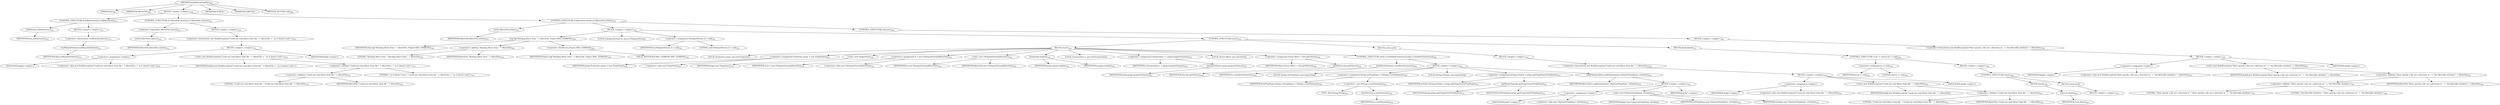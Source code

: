 digraph "readFiltersFromFile" {  
"474" [label = <(METHOD,readFiltersFromFile)<SUB>309</SUB>> ]
"73" [label = <(PARAM,this)<SUB>309</SUB>> ]
"475" [label = <(PARAM,File filtersFile)<SUB>309</SUB>> ]
"476" [label = <(BLOCK,&lt;empty&gt;,&lt;empty&gt;)<SUB>309</SUB>> ]
"477" [label = <(CONTROL_STRUCTURE,if (isReference()),if (isReference()))<SUB>310</SUB>> ]
"478" [label = <(isReference,isReference())<SUB>310</SUB>> ]
"72" [label = <(IDENTIFIER,this,isReference())<SUB>310</SUB>> ]
"479" [label = <(BLOCK,&lt;empty&gt;,&lt;empty&gt;)<SUB>310</SUB>> ]
"480" [label = <(&lt;operator&gt;.throw,throw tooManyAttributes();)<SUB>311</SUB>> ]
"481" [label = <(tooManyAttributes,tooManyAttributes())<SUB>311</SUB>> ]
"74" [label = <(IDENTIFIER,this,tooManyAttributes())<SUB>311</SUB>> ]
"482" [label = <(CONTROL_STRUCTURE,if (!filtersFile.exists()),if (!filtersFile.exists()))<SUB>314</SUB>> ]
"483" [label = <(&lt;operator&gt;.logicalNot,!filtersFile.exists())<SUB>314</SUB>> ]
"484" [label = <(exists,filtersFile.exists())<SUB>314</SUB>> ]
"485" [label = <(IDENTIFIER,filtersFile,filtersFile.exists())<SUB>314</SUB>> ]
"486" [label = <(BLOCK,&lt;empty&gt;,&lt;empty&gt;)<SUB>314</SUB>> ]
"487" [label = <(&lt;operator&gt;.throw,throw new BuildException(&quot;Could not read filters from file &quot; + filtersFile + &quot; as it doesn't exist.&quot;);)<SUB>315</SUB>> ]
"488" [label = <(BLOCK,&lt;empty&gt;,&lt;empty&gt;)<SUB>315</SUB>> ]
"489" [label = <(&lt;operator&gt;.assignment,&lt;empty&gt;)> ]
"490" [label = <(IDENTIFIER,$obj4,&lt;empty&gt;)> ]
"491" [label = <(&lt;operator&gt;.alloc,new BuildException(&quot;Could not read filters from file &quot; + filtersFile + &quot; as it doesn't exist.&quot;))<SUB>315</SUB>> ]
"492" [label = <(&lt;init&gt;,new BuildException(&quot;Could not read filters from file &quot; + filtersFile + &quot; as it doesn't exist.&quot;))<SUB>315</SUB>> ]
"493" [label = <(IDENTIFIER,$obj4,new BuildException(&quot;Could not read filters from file &quot; + filtersFile + &quot; as it doesn't exist.&quot;))> ]
"494" [label = <(&lt;operator&gt;.addition,&quot;Could not read filters from file &quot; + filtersFile + &quot; as it doesn't exist.&quot;)<SUB>315</SUB>> ]
"495" [label = <(&lt;operator&gt;.addition,&quot;Could not read filters from file &quot; + filtersFile)<SUB>315</SUB>> ]
"496" [label = <(LITERAL,&quot;Could not read filters from file &quot;,&quot;Could not read filters from file &quot; + filtersFile)<SUB>315</SUB>> ]
"497" [label = <(IDENTIFIER,filtersFile,&quot;Could not read filters from file &quot; + filtersFile)<SUB>316</SUB>> ]
"498" [label = <(LITERAL,&quot; as it doesn't exist.&quot;,&quot;Could not read filters from file &quot; + filtersFile + &quot; as it doesn't exist.&quot;)<SUB>316</SUB>> ]
"499" [label = <(IDENTIFIER,$obj4,&lt;empty&gt;)> ]
"500" [label = <(CONTROL_STRUCTURE,if (filtersFile.isFile()),if (filtersFile.isFile()))<SUB>319</SUB>> ]
"501" [label = <(isFile,filtersFile.isFile())<SUB>319</SUB>> ]
"502" [label = <(IDENTIFIER,filtersFile,filtersFile.isFile())<SUB>319</SUB>> ]
"503" [label = <(BLOCK,&lt;empty&gt;,&lt;empty&gt;)<SUB>319</SUB>> ]
"504" [label = <(log,log(&quot;Reading filters from &quot; + filtersFile, Project.MSG_VERBOSE))<SUB>320</SUB>> ]
"75" [label = <(IDENTIFIER,this,log(&quot;Reading filters from &quot; + filtersFile, Project.MSG_VERBOSE))<SUB>320</SUB>> ]
"505" [label = <(&lt;operator&gt;.addition,&quot;Reading filters from &quot; + filtersFile)<SUB>320</SUB>> ]
"506" [label = <(LITERAL,&quot;Reading filters from &quot;,&quot;Reading filters from &quot; + filtersFile)<SUB>320</SUB>> ]
"507" [label = <(IDENTIFIER,filtersFile,&quot;Reading filters from &quot; + filtersFile)<SUB>320</SUB>> ]
"508" [label = <(&lt;operator&gt;.fieldAccess,Project.MSG_VERBOSE)<SUB>320</SUB>> ]
"509" [label = <(IDENTIFIER,Project,log(&quot;Reading filters from &quot; + filtersFile, Project.MSG_VERBOSE))<SUB>320</SUB>> ]
"510" [label = <(FIELD_IDENTIFIER,MSG_VERBOSE,MSG_VERBOSE)<SUB>320</SUB>> ]
"79" [label = <(LOCAL,FileInputStream in: java.io.FileInputStream)> ]
"511" [label = <(&lt;operator&gt;.assignment,FileInputStream in = null)<SUB>321</SUB>> ]
"512" [label = <(IDENTIFIER,in,FileInputStream in = null)<SUB>321</SUB>> ]
"513" [label = <(LITERAL,null,FileInputStream in = null)<SUB>321</SUB>> ]
"514" [label = <(CONTROL_STRUCTURE,try,try)<SUB>322</SUB>> ]
"515" [label = <(BLOCK,try,try)<SUB>322</SUB>> ]
"77" [label = <(LOCAL,Properties props: java.util.Properties)> ]
"516" [label = <(&lt;operator&gt;.assignment,Properties props = new Properties())<SUB>323</SUB>> ]
"517" [label = <(IDENTIFIER,props,Properties props = new Properties())<SUB>323</SUB>> ]
"518" [label = <(&lt;operator&gt;.alloc,new Properties())<SUB>323</SUB>> ]
"519" [label = <(&lt;init&gt;,new Properties())<SUB>323</SUB>> ]
"76" [label = <(IDENTIFIER,props,new Properties())<SUB>323</SUB>> ]
"520" [label = <(&lt;operator&gt;.assignment,in = new FileInputStream(filtersFile))<SUB>324</SUB>> ]
"521" [label = <(IDENTIFIER,in,in = new FileInputStream(filtersFile))<SUB>324</SUB>> ]
"522" [label = <(&lt;operator&gt;.alloc,new FileInputStream(filtersFile))<SUB>324</SUB>> ]
"523" [label = <(&lt;init&gt;,new FileInputStream(filtersFile))<SUB>324</SUB>> ]
"78" [label = <(IDENTIFIER,in,new FileInputStream(filtersFile))<SUB>324</SUB>> ]
"524" [label = <(IDENTIFIER,filtersFile,new FileInputStream(filtersFile))<SUB>324</SUB>> ]
"525" [label = <(load,props.load(in))<SUB>325</SUB>> ]
"526" [label = <(IDENTIFIER,props,props.load(in))<SUB>325</SUB>> ]
"527" [label = <(IDENTIFIER,in,props.load(in))<SUB>325</SUB>> ]
"528" [label = <(LOCAL,Enumeration e: java.util.Enumeration)> ]
"529" [label = <(&lt;operator&gt;.assignment,Enumeration e = props.propertyNames())<SUB>327</SUB>> ]
"530" [label = <(IDENTIFIER,e,Enumeration e = props.propertyNames())<SUB>327</SUB>> ]
"531" [label = <(propertyNames,props.propertyNames())<SUB>327</SUB>> ]
"532" [label = <(IDENTIFIER,props,props.propertyNames())<SUB>327</SUB>> ]
"533" [label = <(LOCAL,Vector filters: java.util.Vector)> ]
"534" [label = <(&lt;operator&gt;.assignment,Vector filters = this.getFilters())<SUB>328</SUB>> ]
"535" [label = <(IDENTIFIER,filters,Vector filters = this.getFilters())<SUB>328</SUB>> ]
"536" [label = <(getFilters,this.getFilters())<SUB>328</SUB>> ]
"80" [label = <(IDENTIFIER,this,this.getFilters())<SUB>328</SUB>> ]
"537" [label = <(CONTROL_STRUCTURE,while (e.hasMoreElements()),while (e.hasMoreElements()))<SUB>329</SUB>> ]
"538" [label = <(hasMoreElements,e.hasMoreElements())<SUB>329</SUB>> ]
"539" [label = <(IDENTIFIER,e,e.hasMoreElements())<SUB>329</SUB>> ]
"540" [label = <(BLOCK,&lt;empty&gt;,&lt;empty&gt;)<SUB>329</SUB>> ]
"541" [label = <(LOCAL,String strPropName: java.lang.String)> ]
"542" [label = <(&lt;operator&gt;.assignment,String strPropName = (String) e.nextElement())<SUB>330</SUB>> ]
"543" [label = <(IDENTIFIER,strPropName,String strPropName = (String) e.nextElement())<SUB>330</SUB>> ]
"544" [label = <(&lt;operator&gt;.cast,(String) e.nextElement())<SUB>330</SUB>> ]
"545" [label = <(TYPE_REF,String,String)<SUB>330</SUB>> ]
"546" [label = <(nextElement,e.nextElement())<SUB>330</SUB>> ]
"547" [label = <(IDENTIFIER,e,e.nextElement())<SUB>330</SUB>> ]
"548" [label = <(LOCAL,String strValue: java.lang.String)> ]
"549" [label = <(&lt;operator&gt;.assignment,String strValue = props.getProperty(strPropName))<SUB>331</SUB>> ]
"550" [label = <(IDENTIFIER,strValue,String strValue = props.getProperty(strPropName))<SUB>331</SUB>> ]
"551" [label = <(getProperty,props.getProperty(strPropName))<SUB>331</SUB>> ]
"552" [label = <(IDENTIFIER,props,props.getProperty(strPropName))<SUB>331</SUB>> ]
"553" [label = <(IDENTIFIER,strPropName,props.getProperty(strPropName))<SUB>331</SUB>> ]
"554" [label = <(addElement,filters.addElement(new Filter(strPropName, strValue)))<SUB>332</SUB>> ]
"555" [label = <(IDENTIFIER,filters,filters.addElement(new Filter(strPropName, strValue)))<SUB>332</SUB>> ]
"556" [label = <(BLOCK,&lt;empty&gt;,&lt;empty&gt;)<SUB>332</SUB>> ]
"557" [label = <(&lt;operator&gt;.assignment,&lt;empty&gt;)> ]
"558" [label = <(IDENTIFIER,$obj7,&lt;empty&gt;)> ]
"559" [label = <(&lt;operator&gt;.alloc,new Filter(strPropName, strValue))<SUB>332</SUB>> ]
"560" [label = <(&lt;init&gt;,new Filter(strPropName, strValue))<SUB>332</SUB>> ]
"561" [label = <(IDENTIFIER,$obj7,new Filter(strPropName, strValue))> ]
"562" [label = <(IDENTIFIER,strPropName,new Filter(strPropName, strValue))<SUB>332</SUB>> ]
"563" [label = <(IDENTIFIER,strValue,new Filter(strPropName, strValue))<SUB>332</SUB>> ]
"564" [label = <(IDENTIFIER,$obj7,&lt;empty&gt;)> ]
"565" [label = <(BLOCK,catch,catch)> ]
"566" [label = <(BLOCK,&lt;empty&gt;,&lt;empty&gt;)<SUB>334</SUB>> ]
"567" [label = <(&lt;operator&gt;.throw,throw new BuildException(&quot;Could not read filters from file: &quot; + filtersFile);)<SUB>335</SUB>> ]
"568" [label = <(BLOCK,&lt;empty&gt;,&lt;empty&gt;)<SUB>335</SUB>> ]
"569" [label = <(&lt;operator&gt;.assignment,&lt;empty&gt;)> ]
"570" [label = <(IDENTIFIER,$obj8,&lt;empty&gt;)> ]
"571" [label = <(&lt;operator&gt;.alloc,new BuildException(&quot;Could not read filters from file: &quot; + filtersFile))<SUB>335</SUB>> ]
"572" [label = <(&lt;init&gt;,new BuildException(&quot;Could not read filters from file: &quot; + filtersFile))<SUB>335</SUB>> ]
"573" [label = <(IDENTIFIER,$obj8,new BuildException(&quot;Could not read filters from file: &quot; + filtersFile))> ]
"574" [label = <(&lt;operator&gt;.addition,&quot;Could not read filters from file: &quot; + filtersFile)<SUB>335</SUB>> ]
"575" [label = <(LITERAL,&quot;Could not read filters from file: &quot;,&quot;Could not read filters from file: &quot; + filtersFile)<SUB>335</SUB>> ]
"576" [label = <(IDENTIFIER,filtersFile,&quot;Could not read filters from file: &quot; + filtersFile)<SUB>336</SUB>> ]
"577" [label = <(IDENTIFIER,$obj8,&lt;empty&gt;)> ]
"578" [label = <(BLOCK,finally,finally)<SUB>337</SUB>> ]
"579" [label = <(CONTROL_STRUCTURE,if (in != null),if (in != null))<SUB>338</SUB>> ]
"580" [label = <(&lt;operator&gt;.notEquals,in != null)<SUB>338</SUB>> ]
"581" [label = <(IDENTIFIER,in,in != null)<SUB>338</SUB>> ]
"582" [label = <(LITERAL,null,in != null)<SUB>338</SUB>> ]
"583" [label = <(BLOCK,&lt;empty&gt;,&lt;empty&gt;)<SUB>338</SUB>> ]
"584" [label = <(CONTROL_STRUCTURE,try,try)<SUB>339</SUB>> ]
"585" [label = <(BLOCK,try,try)<SUB>339</SUB>> ]
"586" [label = <(close,in.close())<SUB>340</SUB>> ]
"587" [label = <(IDENTIFIER,in,in.close())<SUB>340</SUB>> ]
"588" [label = <(BLOCK,catch,catch)> ]
"589" [label = <(BLOCK,&lt;empty&gt;,&lt;empty&gt;)<SUB>341</SUB>> ]
"590" [label = <(CONTROL_STRUCTURE,else,else)<SUB>346</SUB>> ]
"591" [label = <(BLOCK,&lt;empty&gt;,&lt;empty&gt;)<SUB>346</SUB>> ]
"592" [label = <(&lt;operator&gt;.throw,throw new BuildException(&quot;Must specify a file not a directory in &quot; + &quot;the filtersfile attribute:&quot; + filtersFile);)<SUB>347</SUB>> ]
"593" [label = <(BLOCK,&lt;empty&gt;,&lt;empty&gt;)<SUB>347</SUB>> ]
"594" [label = <(&lt;operator&gt;.assignment,&lt;empty&gt;)> ]
"595" [label = <(IDENTIFIER,$obj9,&lt;empty&gt;)> ]
"596" [label = <(&lt;operator&gt;.alloc,new BuildException(&quot;Must specify a file not a directory in &quot; + &quot;the filtersfile attribute:&quot; + filtersFile))<SUB>347</SUB>> ]
"597" [label = <(&lt;init&gt;,new BuildException(&quot;Must specify a file not a directory in &quot; + &quot;the filtersfile attribute:&quot; + filtersFile))<SUB>347</SUB>> ]
"598" [label = <(IDENTIFIER,$obj9,new BuildException(&quot;Must specify a file not a directory in &quot; + &quot;the filtersfile attribute:&quot; + filtersFile))> ]
"599" [label = <(&lt;operator&gt;.addition,&quot;Must specify a file not a directory in &quot; + &quot;the filtersfile attribute:&quot; + filtersFile)<SUB>347</SUB>> ]
"600" [label = <(&lt;operator&gt;.addition,&quot;Must specify a file not a directory in &quot; + &quot;the filtersfile attribute:&quot;)<SUB>347</SUB>> ]
"601" [label = <(LITERAL,&quot;Must specify a file not a directory in &quot;,&quot;Must specify a file not a directory in &quot; + &quot;the filtersfile attribute:&quot;)<SUB>347</SUB>> ]
"602" [label = <(LITERAL,&quot;the filtersfile attribute:&quot;,&quot;Must specify a file not a directory in &quot; + &quot;the filtersfile attribute:&quot;)<SUB>348</SUB>> ]
"603" [label = <(IDENTIFIER,filtersFile,&quot;Must specify a file not a directory in &quot; + &quot;the filtersfile attribute:&quot; + filtersFile)<SUB>348</SUB>> ]
"604" [label = <(IDENTIFIER,$obj9,&lt;empty&gt;)> ]
"605" [label = <(MODIFIER,PUBLIC)> ]
"606" [label = <(MODIFIER,VIRTUAL)> ]
"607" [label = <(METHOD_RETURN,void)<SUB>309</SUB>> ]
  "474" -> "73" 
  "474" -> "475" 
  "474" -> "476" 
  "474" -> "605" 
  "474" -> "606" 
  "474" -> "607" 
  "476" -> "477" 
  "476" -> "482" 
  "476" -> "500" 
  "477" -> "478" 
  "477" -> "479" 
  "478" -> "72" 
  "479" -> "480" 
  "480" -> "481" 
  "481" -> "74" 
  "482" -> "483" 
  "482" -> "486" 
  "483" -> "484" 
  "484" -> "485" 
  "486" -> "487" 
  "487" -> "488" 
  "488" -> "489" 
  "488" -> "492" 
  "488" -> "499" 
  "489" -> "490" 
  "489" -> "491" 
  "492" -> "493" 
  "492" -> "494" 
  "494" -> "495" 
  "494" -> "498" 
  "495" -> "496" 
  "495" -> "497" 
  "500" -> "501" 
  "500" -> "503" 
  "500" -> "590" 
  "501" -> "502" 
  "503" -> "504" 
  "503" -> "79" 
  "503" -> "511" 
  "503" -> "514" 
  "504" -> "75" 
  "504" -> "505" 
  "504" -> "508" 
  "505" -> "506" 
  "505" -> "507" 
  "508" -> "509" 
  "508" -> "510" 
  "511" -> "512" 
  "511" -> "513" 
  "514" -> "515" 
  "514" -> "565" 
  "514" -> "578" 
  "515" -> "77" 
  "515" -> "516" 
  "515" -> "519" 
  "515" -> "520" 
  "515" -> "523" 
  "515" -> "525" 
  "515" -> "528" 
  "515" -> "529" 
  "515" -> "533" 
  "515" -> "534" 
  "515" -> "537" 
  "516" -> "517" 
  "516" -> "518" 
  "519" -> "76" 
  "520" -> "521" 
  "520" -> "522" 
  "523" -> "78" 
  "523" -> "524" 
  "525" -> "526" 
  "525" -> "527" 
  "529" -> "530" 
  "529" -> "531" 
  "531" -> "532" 
  "534" -> "535" 
  "534" -> "536" 
  "536" -> "80" 
  "537" -> "538" 
  "537" -> "540" 
  "538" -> "539" 
  "540" -> "541" 
  "540" -> "542" 
  "540" -> "548" 
  "540" -> "549" 
  "540" -> "554" 
  "542" -> "543" 
  "542" -> "544" 
  "544" -> "545" 
  "544" -> "546" 
  "546" -> "547" 
  "549" -> "550" 
  "549" -> "551" 
  "551" -> "552" 
  "551" -> "553" 
  "554" -> "555" 
  "554" -> "556" 
  "556" -> "557" 
  "556" -> "560" 
  "556" -> "564" 
  "557" -> "558" 
  "557" -> "559" 
  "560" -> "561" 
  "560" -> "562" 
  "560" -> "563" 
  "565" -> "566" 
  "566" -> "567" 
  "567" -> "568" 
  "568" -> "569" 
  "568" -> "572" 
  "568" -> "577" 
  "569" -> "570" 
  "569" -> "571" 
  "572" -> "573" 
  "572" -> "574" 
  "574" -> "575" 
  "574" -> "576" 
  "578" -> "579" 
  "579" -> "580" 
  "579" -> "583" 
  "580" -> "581" 
  "580" -> "582" 
  "583" -> "584" 
  "584" -> "585" 
  "584" -> "588" 
  "585" -> "586" 
  "586" -> "587" 
  "588" -> "589" 
  "590" -> "591" 
  "591" -> "592" 
  "592" -> "593" 
  "593" -> "594" 
  "593" -> "597" 
  "593" -> "604" 
  "594" -> "595" 
  "594" -> "596" 
  "597" -> "598" 
  "597" -> "599" 
  "599" -> "600" 
  "599" -> "603" 
  "600" -> "601" 
  "600" -> "602" 
}
